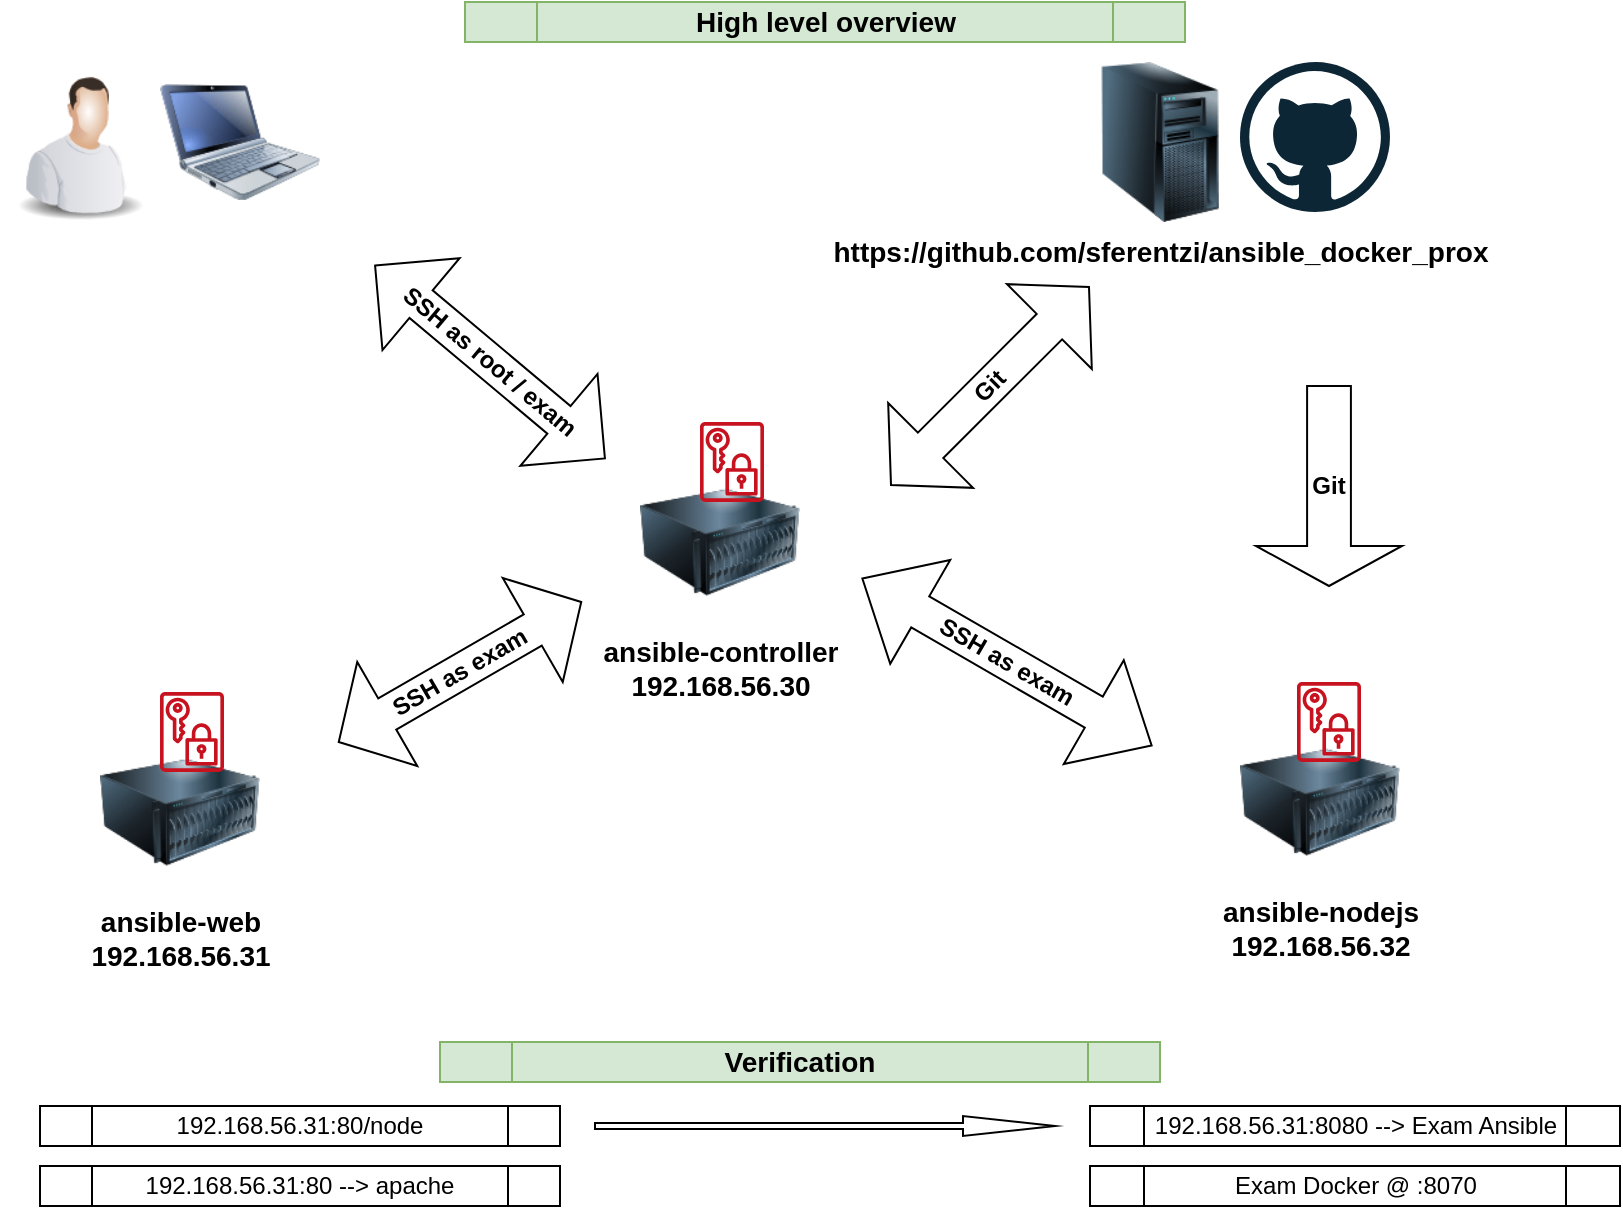 <mxfile version="12.3.2" type="github" pages="1">
  <diagram id="L1c6QgTKYNoORSt2MQud" name="Page-1">
    <mxGraphModel dx="946" dy="553" grid="1" gridSize="10" guides="1" tooltips="1" connect="1" arrows="1" fold="1" page="1" pageScale="1" pageWidth="850" pageHeight="1100" math="0" shadow="0">
      <root>
        <mxCell id="0"/>
        <mxCell id="1" parent="0"/>
        <mxCell id="F4Z1pNz7qUs1LK6xWluZ-1" value="" style="image;html=1;labelBackgroundColor=#ffffff;image=img/lib/clip_art/computers/Netbook_128x128.png" parent="1" vertex="1">
          <mxGeometry x="100" y="40" width="80" height="80" as="geometry"/>
        </mxCell>
        <mxCell id="F4Z1pNz7qUs1LK6xWluZ-2" value="&lt;font style=&quot;font-size: 14px&quot;&gt;&lt;b&gt;ansible-controller&lt;br&gt;192.168.56.30&lt;br&gt;&lt;/b&gt;&lt;/font&gt;" style="image;html=1;labelBackgroundColor=#ffffff;image=img/lib/clip_art/computers/Server_128x128.png" parent="1" vertex="1">
          <mxGeometry x="340" y="240" width="80" height="80" as="geometry"/>
        </mxCell>
        <mxCell id="F4Z1pNz7qUs1LK6xWluZ-3" value="&lt;font style=&quot;font-size: 14px&quot;&gt;&lt;b&gt;ansible-web&lt;br&gt;192.168.56.31&lt;br&gt;&lt;/b&gt;&lt;/font&gt;" style="image;html=1;labelBackgroundColor=#ffffff;image=img/lib/clip_art/computers/Server_128x128.png" parent="1" vertex="1">
          <mxGeometry x="70" y="375" width="80" height="80" as="geometry"/>
        </mxCell>
        <mxCell id="F4Z1pNz7qUs1LK6xWluZ-4" value="&lt;b&gt;&lt;font style=&quot;font-size: 14px&quot;&gt;ansible-nodejs&lt;br&gt;192.168.56.32&lt;br&gt;&lt;/font&gt;&lt;/b&gt;" style="image;html=1;labelBackgroundColor=#ffffff;image=img/lib/clip_art/computers/Server_128x128.png" parent="1" vertex="1">
          <mxGeometry x="640" y="370" width="80" height="80" as="geometry"/>
        </mxCell>
        <mxCell id="F4Z1pNz7qUs1LK6xWluZ-5" value="&lt;font style=&quot;font-size: 14px&quot;&gt;&lt;b&gt;https://github.com/sferentzi/ansible_docker_prox&lt;/b&gt;&lt;/font&gt;" style="image;html=1;labelBackgroundColor=#ffffff;image=img/lib/clip_art/computers/Server_Tower_128x128.png" parent="1" vertex="1">
          <mxGeometry x="560" y="40" width="80" height="80" as="geometry"/>
        </mxCell>
        <mxCell id="mxpZVYRGwFoeAoN_xsZh-1" value="" style="image;html=1;labelBackgroundColor=#ffffff;image=img/lib/clip_art/people/Worker_Man_128x128.png" parent="1" vertex="1">
          <mxGeometry x="20" y="40" width="80" height="80" as="geometry"/>
        </mxCell>
        <mxCell id="mxpZVYRGwFoeAoN_xsZh-2" value="" style="dashed=0;outlineConnect=0;html=1;align=center;labelPosition=center;verticalLabelPosition=bottom;verticalAlign=top;shape=mxgraph.weblogos.github" parent="1" vertex="1">
          <mxGeometry x="640" y="40" width="75" height="75" as="geometry"/>
        </mxCell>
        <mxCell id="P4Erm-toOCTM8WnYmhQi-5" value="&lt;b&gt;Git&lt;/b&gt;" style="shape=doubleArrow;whiteSpace=wrap;html=1;rotation=-45;" parent="1" vertex="1">
          <mxGeometry x="445" y="172" width="140" height="60" as="geometry"/>
        </mxCell>
        <mxCell id="P4Erm-toOCTM8WnYmhQi-6" value="&lt;b&gt;SSH as root / exam&lt;br&gt;&lt;/b&gt;" style="shape=doubleArrow;whiteSpace=wrap;html=1;rotation=40;" parent="1" vertex="1">
          <mxGeometry x="190" y="160" width="150" height="60" as="geometry"/>
        </mxCell>
        <mxCell id="P4Erm-toOCTM8WnYmhQi-7" value="&lt;b&gt;SSH as exam&lt;/b&gt;" style="shape=doubleArrow;whiteSpace=wrap;html=1;rotation=-30;" parent="1" vertex="1">
          <mxGeometry x="180" y="315" width="140" height="60" as="geometry"/>
        </mxCell>
        <mxCell id="P4Erm-toOCTM8WnYmhQi-8" value="&lt;b&gt;SSH as exam&lt;/b&gt;" style="shape=doubleArrow;whiteSpace=wrap;html=1;rotation=30;" parent="1" vertex="1">
          <mxGeometry x="440" y="310" width="167" height="60" as="geometry"/>
        </mxCell>
        <mxCell id="54nYr1uJv7uDRDI7kn5p-3" value="192.168.56.31:8080 --&amp;gt; Exam Ansible" style="shape=process;whiteSpace=wrap;html=1;backgroundOutline=1;" vertex="1" parent="1">
          <mxGeometry x="565" y="562" width="265" height="20" as="geometry"/>
        </mxCell>
        <mxCell id="54nYr1uJv7uDRDI7kn5p-4" value="192.168.56.31:80/node" style="shape=process;whiteSpace=wrap;html=1;backgroundOutline=1;" vertex="1" parent="1">
          <mxGeometry x="40" y="562" width="260" height="20" as="geometry"/>
        </mxCell>
        <mxCell id="54nYr1uJv7uDRDI7kn5p-6" value="&lt;b&gt;Git&lt;/b&gt;" style="shape=singleArrow;direction=south;whiteSpace=wrap;html=1;" vertex="1" parent="1">
          <mxGeometry x="648" y="202" width="73" height="100" as="geometry"/>
        </mxCell>
        <mxCell id="54nYr1uJv7uDRDI7kn5p-7" value="" style="outlineConnect=0;fontColor=#232F3E;gradientColor=none;fillColor=#C7131F;strokeColor=none;dashed=0;verticalLabelPosition=bottom;verticalAlign=top;align=center;html=1;fontSize=12;fontStyle=0;aspect=fixed;pointerEvents=1;shape=mxgraph.aws4.data_encryption_key;" vertex="1" parent="1">
          <mxGeometry x="100" y="355" width="32" height="40" as="geometry"/>
        </mxCell>
        <mxCell id="54nYr1uJv7uDRDI7kn5p-8" value="" style="outlineConnect=0;fontColor=#232F3E;gradientColor=none;fillColor=#C7131F;strokeColor=none;dashed=0;verticalLabelPosition=bottom;verticalAlign=top;align=center;html=1;fontSize=12;fontStyle=0;aspect=fixed;pointerEvents=1;shape=mxgraph.aws4.data_encryption_key;" vertex="1" parent="1">
          <mxGeometry x="668.5" y="350" width="32" height="40" as="geometry"/>
        </mxCell>
        <mxCell id="54nYr1uJv7uDRDI7kn5p-10" value="" style="outlineConnect=0;fontColor=#232F3E;gradientColor=none;fillColor=#C7131F;strokeColor=none;dashed=0;verticalLabelPosition=bottom;verticalAlign=top;align=center;html=1;fontSize=12;fontStyle=0;aspect=fixed;pointerEvents=1;shape=mxgraph.aws4.data_encryption_key;" vertex="1" parent="1">
          <mxGeometry x="370" y="220" width="32" height="40" as="geometry"/>
        </mxCell>
        <mxCell id="54nYr1uJv7uDRDI7kn5p-11" value="192.168.56.31:80 --&amp;gt; apache" style="shape=process;whiteSpace=wrap;html=1;backgroundOutline=1;" vertex="1" parent="1">
          <mxGeometry x="40" y="592" width="260" height="20" as="geometry"/>
        </mxCell>
        <mxCell id="54nYr1uJv7uDRDI7kn5p-12" value="Exam Docker @ :8070" style="shape=process;whiteSpace=wrap;html=1;backgroundOutline=1;" vertex="1" parent="1">
          <mxGeometry x="565" y="592" width="265" height="20" as="geometry"/>
        </mxCell>
        <mxCell id="54nYr1uJv7uDRDI7kn5p-14" value="" style="shape=singleArrow;whiteSpace=wrap;html=1;" vertex="1" parent="1">
          <mxGeometry x="317.5" y="567" width="230" height="10" as="geometry"/>
        </mxCell>
        <mxCell id="54nYr1uJv7uDRDI7kn5p-16" value="&lt;b&gt;&lt;font style=&quot;font-size: 14px&quot;&gt;Verification&lt;/font&gt;&lt;/b&gt;" style="shape=process;whiteSpace=wrap;html=1;backgroundOutline=1;fillColor=#d5e8d4;strokeColor=#82b366;" vertex="1" parent="1">
          <mxGeometry x="240" y="530" width="360" height="20" as="geometry"/>
        </mxCell>
        <mxCell id="54nYr1uJv7uDRDI7kn5p-19" value="&lt;b&gt;&lt;font style=&quot;font-size: 14px&quot;&gt;High level overview&lt;/font&gt;&lt;/b&gt;" style="shape=process;whiteSpace=wrap;html=1;backgroundOutline=1;fillColor=#d5e8d4;strokeColor=#82b366;" vertex="1" parent="1">
          <mxGeometry x="252.5" y="10" width="360" height="20" as="geometry"/>
        </mxCell>
      </root>
    </mxGraphModel>
  </diagram>
</mxfile>
